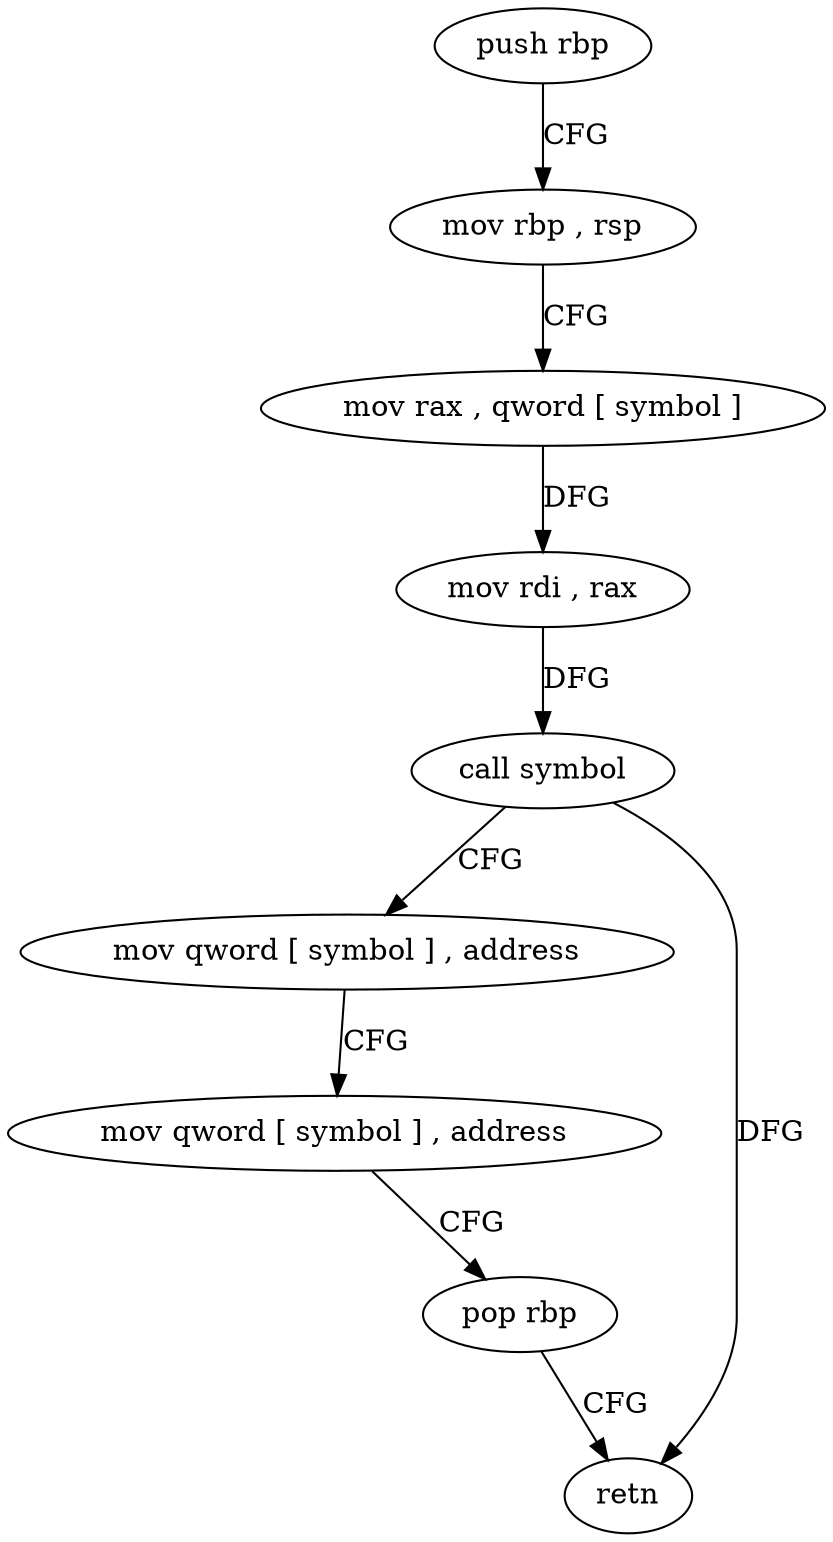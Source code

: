 digraph "func" {
"4295104" [label = "push rbp" ]
"4295105" [label = "mov rbp , rsp" ]
"4295108" [label = "mov rax , qword [ symbol ]" ]
"4295116" [label = "mov rdi , rax" ]
"4295119" [label = "call symbol" ]
"4295124" [label = "mov qword [ symbol ] , address" ]
"4295136" [label = "mov qword [ symbol ] , address" ]
"4295148" [label = "pop rbp" ]
"4295149" [label = "retn" ]
"4295104" -> "4295105" [ label = "CFG" ]
"4295105" -> "4295108" [ label = "CFG" ]
"4295108" -> "4295116" [ label = "DFG" ]
"4295116" -> "4295119" [ label = "DFG" ]
"4295119" -> "4295124" [ label = "CFG" ]
"4295119" -> "4295149" [ label = "DFG" ]
"4295124" -> "4295136" [ label = "CFG" ]
"4295136" -> "4295148" [ label = "CFG" ]
"4295148" -> "4295149" [ label = "CFG" ]
}
